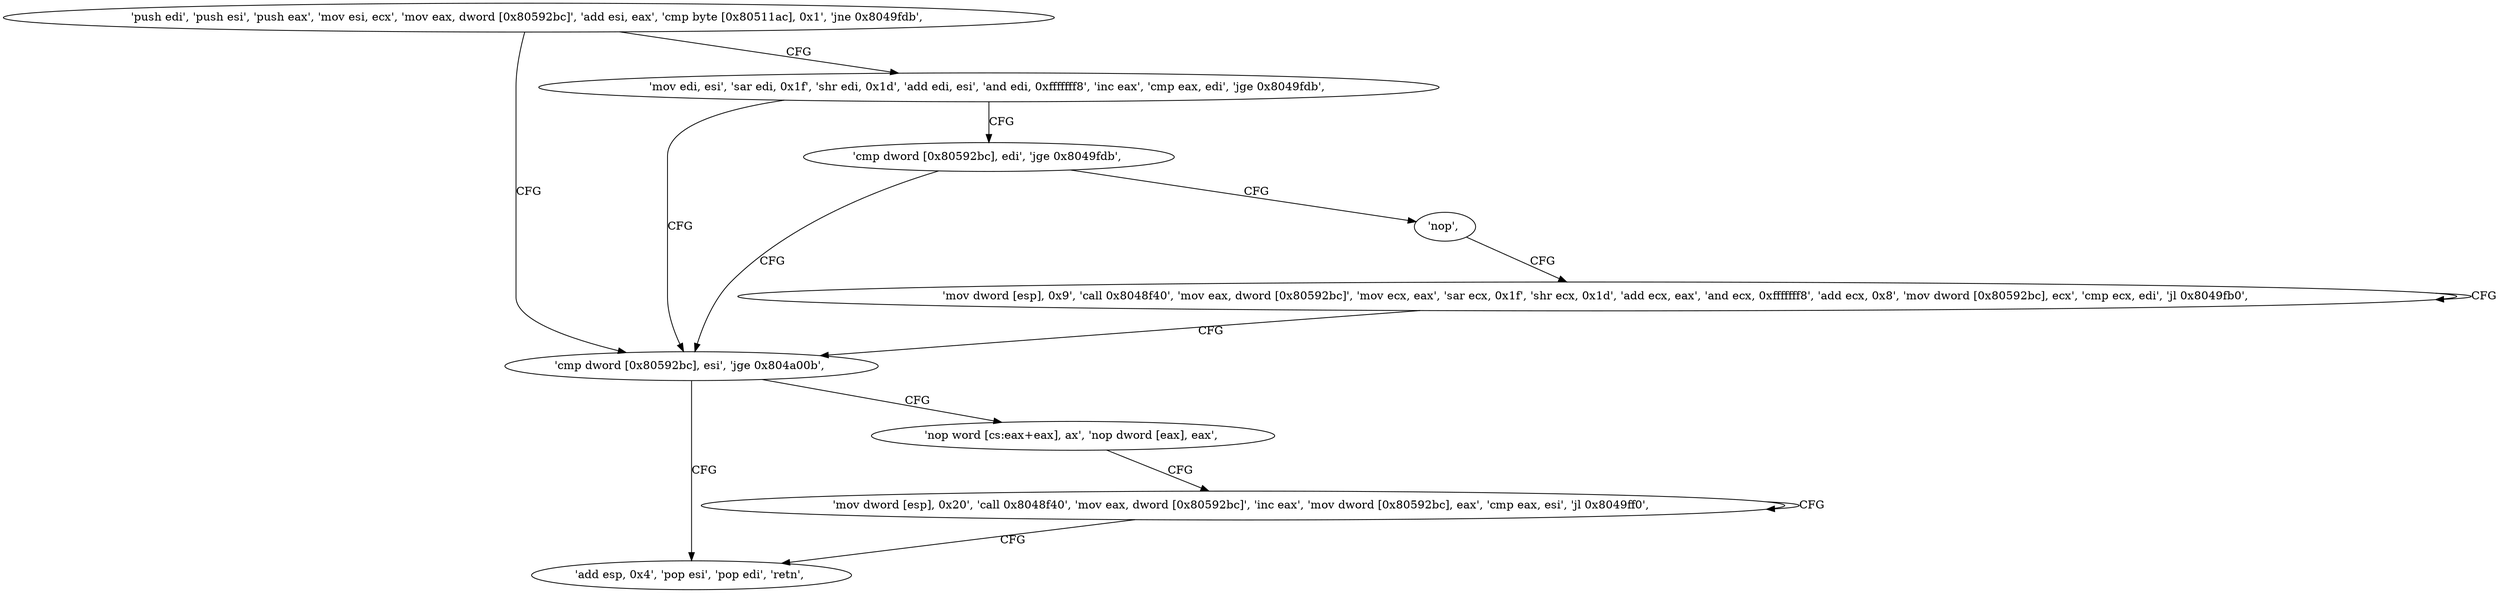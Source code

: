 digraph "func" {
"134520704" [label = "'push edi', 'push esi', 'push eax', 'mov esi, ecx', 'mov eax, dword [0x80592bc]', 'add esi, eax', 'cmp byte [0x80511ac], 0x1', 'jne 0x8049fdb', " ]
"134520795" [label = "'cmp dword [0x80592bc], esi', 'jge 0x804a00b', " ]
"134520725" [label = "'mov edi, esi', 'sar edi, 0x1f', 'shr edi, 0x1d', 'add edi, esi', 'and edi, 0xfffffff8', 'inc eax', 'cmp eax, edi', 'jge 0x8049fdb', " ]
"134520843" [label = "'add esp, 0x4', 'pop esi', 'pop edi', 'retn', " ]
"134520803" [label = "'nop word [cs:eax+eax], ax', 'nop dword [eax], eax', " ]
"134520743" [label = "'cmp dword [0x80592bc], edi', 'jge 0x8049fdb', " ]
"134520816" [label = "'mov dword [esp], 0x20', 'call 0x8048f40', 'mov eax, dword [0x80592bc]', 'inc eax', 'mov dword [0x80592bc], eax', 'cmp eax, esi', 'jl 0x8049ff0', " ]
"134520751" [label = "'nop', " ]
"134520752" [label = "'mov dword [esp], 0x9', 'call 0x8048f40', 'mov eax, dword [0x80592bc]', 'mov ecx, eax', 'sar ecx, 0x1f', 'shr ecx, 0x1d', 'add ecx, eax', 'and ecx, 0xfffffff8', 'add ecx, 0x8', 'mov dword [0x80592bc], ecx', 'cmp ecx, edi', 'jl 0x8049fb0', " ]
"134520704" -> "134520795" [ label = "CFG" ]
"134520704" -> "134520725" [ label = "CFG" ]
"134520795" -> "134520843" [ label = "CFG" ]
"134520795" -> "134520803" [ label = "CFG" ]
"134520725" -> "134520795" [ label = "CFG" ]
"134520725" -> "134520743" [ label = "CFG" ]
"134520803" -> "134520816" [ label = "CFG" ]
"134520743" -> "134520795" [ label = "CFG" ]
"134520743" -> "134520751" [ label = "CFG" ]
"134520816" -> "134520816" [ label = "CFG" ]
"134520816" -> "134520843" [ label = "CFG" ]
"134520751" -> "134520752" [ label = "CFG" ]
"134520752" -> "134520752" [ label = "CFG" ]
"134520752" -> "134520795" [ label = "CFG" ]
}
